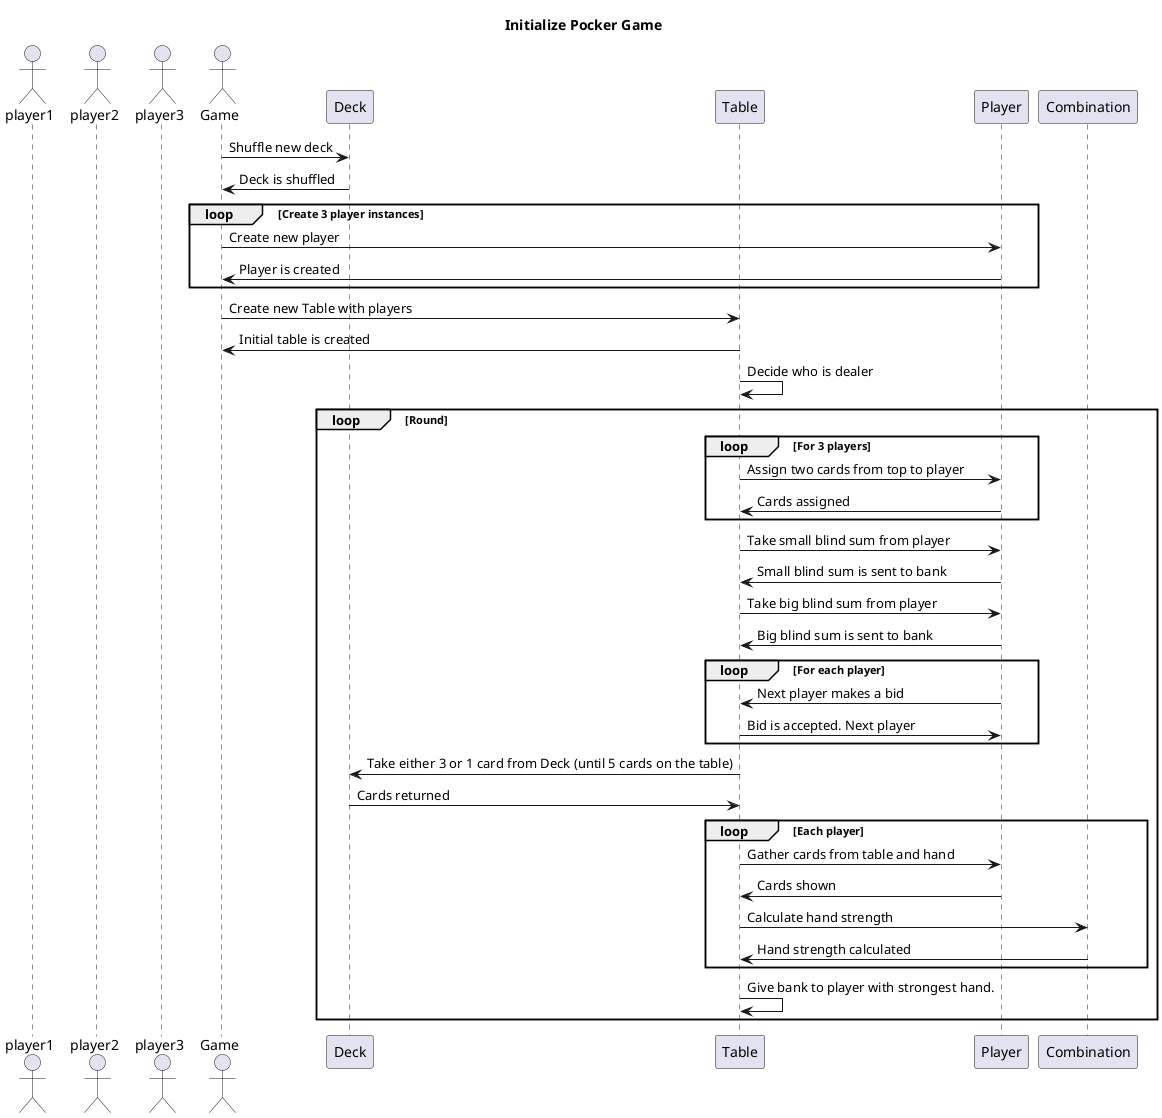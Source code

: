 @startuml

title Initialize Pocker Game

actor player1
actor player2
actor player3

actor Game

participant Deck
participant Table
participant Player
participant Combination

Game -> Deck: Shuffle new deck
Deck -> Game: Deck is shuffled

loop Create 3 player instances
    Game -> Player: Create new player
    Player -> Game: Player is created
end

Game -> Table: Create new Table with players
Table -> Game: Initial table is created

Table -> Table: Decide who is dealer

loop Round
    loop For 3 players
        Table -> Player: Assign two cards from top to player
        Player -> Table: Cards assigned
    end

    Table -> Player: Take small blind sum from player
    Player -> Table: Small blind sum is sent to bank

    Table -> Player: Take big blind sum from player
    Player -> Table: Big blind sum is sent to bank

    loop For each player
        Player -> Table: Next player makes a bid
        Table -> Player: Bid is accepted. Next player
    end

    Table -> Deck: Take either 3 or 1 card from Deck (until 5 cards on the table)
    Deck -> Table: Cards returned

    loop Each player
        Table -> Player: Gather cards from table and hand
        Player -> Table: Cards shown
        Table -> Combination: Calculate hand strength
        Combination -> Table: Hand strength calculated
    end

    Table -> Table: Give bank to player with strongest hand.
end

@enduml
